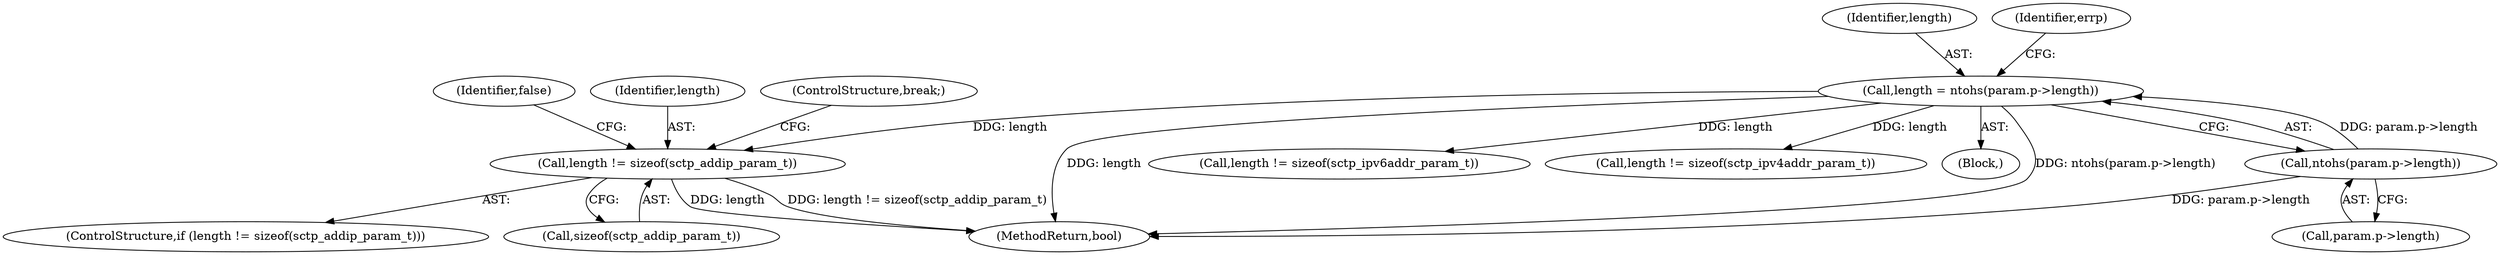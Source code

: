 digraph "0_linux_9de7922bc709eee2f609cd01d98aaedc4cf5ea74_0@API" {
"1000206" [label="(Call,length != sizeof(sctp_addip_param_t))"];
"1000125" [label="(Call,length = ntohs(param.p->length))"];
"1000127" [label="(Call,ntohs(param.p->length))"];
"1000211" [label="(Identifier,false)"];
"1000206" [label="(Call,length != sizeof(sctp_addip_param_t))"];
"1000205" [label="(ControlStructure,if (length != sizeof(sctp_addip_param_t)))"];
"1000242" [label="(MethodReturn,bool)"];
"1000207" [label="(Identifier,length)"];
"1000126" [label="(Identifier,length)"];
"1000125" [label="(Call,length = ntohs(param.p->length))"];
"1000127" [label="(Call,ntohs(param.p->length))"];
"1000162" [label="(Call,length != sizeof(sctp_ipv6addr_param_t))"];
"1000150" [label="(Call,length != sizeof(sctp_ipv4addr_param_t))"];
"1000128" [label="(Call,param.p->length)"];
"1000208" [label="(Call,sizeof(sctp_addip_param_t))"];
"1000123" [label="(Block,)"];
"1000135" [label="(Identifier,errp)"];
"1000212" [label="(ControlStructure,break;)"];
"1000206" -> "1000205"  [label="AST: "];
"1000206" -> "1000208"  [label="CFG: "];
"1000207" -> "1000206"  [label="AST: "];
"1000208" -> "1000206"  [label="AST: "];
"1000211" -> "1000206"  [label="CFG: "];
"1000212" -> "1000206"  [label="CFG: "];
"1000206" -> "1000242"  [label="DDG: length != sizeof(sctp_addip_param_t)"];
"1000206" -> "1000242"  [label="DDG: length"];
"1000125" -> "1000206"  [label="DDG: length"];
"1000125" -> "1000123"  [label="AST: "];
"1000125" -> "1000127"  [label="CFG: "];
"1000126" -> "1000125"  [label="AST: "];
"1000127" -> "1000125"  [label="AST: "];
"1000135" -> "1000125"  [label="CFG: "];
"1000125" -> "1000242"  [label="DDG: length"];
"1000125" -> "1000242"  [label="DDG: ntohs(param.p->length)"];
"1000127" -> "1000125"  [label="DDG: param.p->length"];
"1000125" -> "1000150"  [label="DDG: length"];
"1000125" -> "1000162"  [label="DDG: length"];
"1000127" -> "1000128"  [label="CFG: "];
"1000128" -> "1000127"  [label="AST: "];
"1000127" -> "1000242"  [label="DDG: param.p->length"];
}
